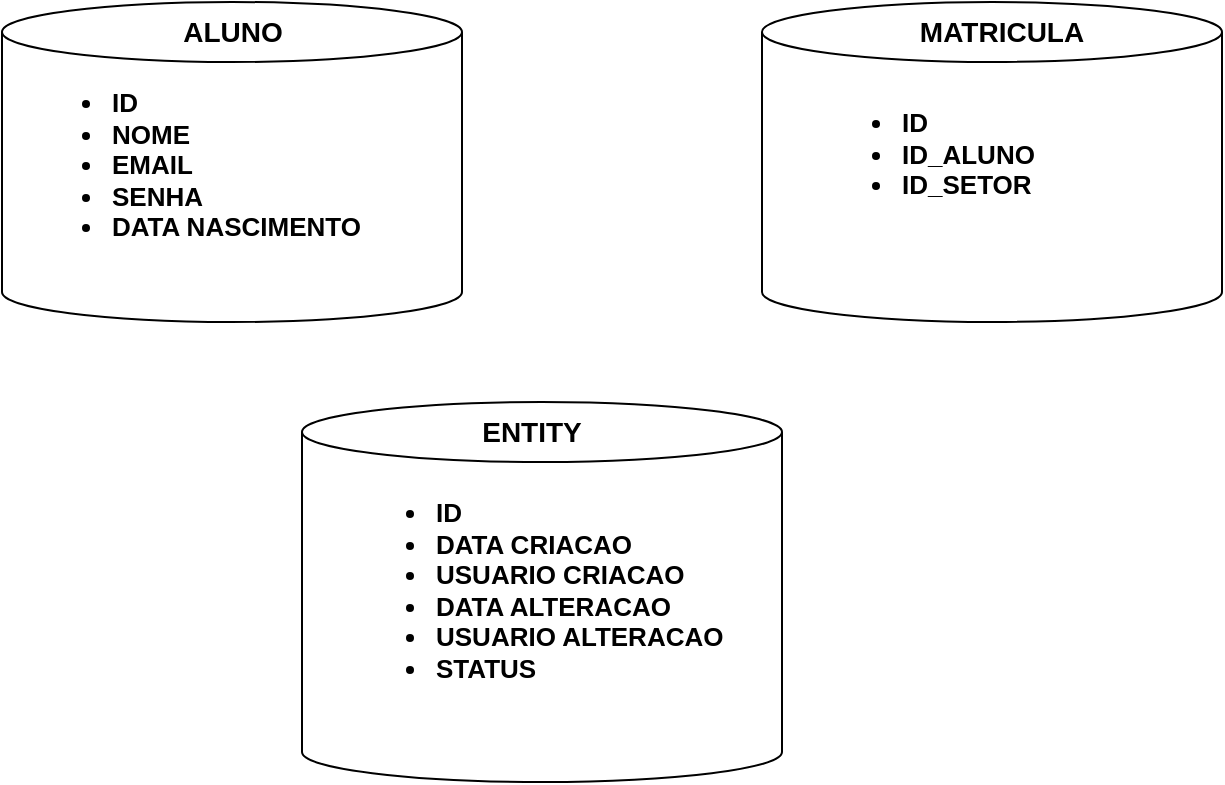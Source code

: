 <mxfile version="14.4.4" type="device"><diagram id="sfNH8-TeJ9aVbfeagPMt" name="Page-1"><mxGraphModel dx="1102" dy="624" grid="1" gridSize="10" guides="1" tooltips="1" connect="1" arrows="1" fold="1" page="1" pageScale="1" pageWidth="827" pageHeight="1169" math="0" shadow="0"><root><mxCell id="0"/><mxCell id="1" parent="0"/><mxCell id="tnEz-OOXkUw6rxzPuf88-1" value="" style="shape=cylinder3;whiteSpace=wrap;html=1;boundedLbl=1;backgroundOutline=1;size=15;" vertex="1" parent="1"><mxGeometry x="50" y="50" width="230" height="160" as="geometry"/></mxCell><mxCell id="tnEz-OOXkUw6rxzPuf88-4" value="&lt;b style=&quot;font-size: 14px;&quot;&gt;ALUNO&lt;/b&gt;" style="text;html=1;strokeColor=none;fillColor=none;align=center;verticalAlign=middle;whiteSpace=wrap;rounded=0;fontSize=14;" vertex="1" parent="1"><mxGeometry x="142.5" y="50" width="45" height="30" as="geometry"/></mxCell><mxCell id="tnEz-OOXkUw6rxzPuf88-5" value="&lt;h1 style=&quot;font-size: 13px&quot;&gt;&lt;ul&gt;&lt;li&gt;ID&lt;/li&gt;&lt;li&gt;NOME&lt;/li&gt;&lt;li&gt;EMAIL&lt;/li&gt;&lt;li&gt;SENHA&lt;/li&gt;&lt;li&gt;DATA NASCIMENTO&lt;/li&gt;&lt;/ul&gt;&lt;/h1&gt;" style="text;html=1;strokeColor=none;fillColor=none;spacing=5;spacingTop=-20;whiteSpace=wrap;overflow=hidden;rounded=0;" vertex="1" parent="1"><mxGeometry x="60" y="90" width="210" height="100" as="geometry"/></mxCell><mxCell id="tnEz-OOXkUw6rxzPuf88-7" value="" style="shape=cylinder3;whiteSpace=wrap;html=1;boundedLbl=1;backgroundOutline=1;size=15;" vertex="1" parent="1"><mxGeometry x="430" y="50" width="230" height="160" as="geometry"/></mxCell><mxCell id="tnEz-OOXkUw6rxzPuf88-8" value="&lt;b&gt;MATRICULA&lt;br&gt;&lt;/b&gt;" style="text;html=1;strokeColor=none;fillColor=none;align=center;verticalAlign=middle;whiteSpace=wrap;rounded=0;fontSize=14;" vertex="1" parent="1"><mxGeometry x="530" y="55" width="40" height="20" as="geometry"/></mxCell><mxCell id="tnEz-OOXkUw6rxzPuf88-9" value="&lt;h1 style=&quot;font-size: 13px&quot;&gt;&lt;ul&gt;&lt;li&gt;ID&lt;/li&gt;&lt;li&gt;ID_ALUNO&lt;/li&gt;&lt;li&gt;ID_SETOR&lt;/li&gt;&lt;/ul&gt;&lt;/h1&gt;" style="text;html=1;strokeColor=none;fillColor=none;spacing=5;spacingTop=-20;whiteSpace=wrap;overflow=hidden;rounded=0;fontSize=12;" vertex="1" parent="1"><mxGeometry x="455" y="100" width="190" height="70" as="geometry"/></mxCell><mxCell id="tnEz-OOXkUw6rxzPuf88-11" value="" style="shape=cylinder3;whiteSpace=wrap;html=1;boundedLbl=1;backgroundOutline=1;size=15;" vertex="1" parent="1"><mxGeometry x="200" y="250" width="240" height="190" as="geometry"/></mxCell><mxCell id="tnEz-OOXkUw6rxzPuf88-12" value="ENTITY" style="text;html=1;strokeColor=none;fillColor=none;align=center;verticalAlign=middle;whiteSpace=wrap;rounded=0;fontSize=14;fontStyle=1" vertex="1" parent="1"><mxGeometry x="295" y="250" width="40" height="30" as="geometry"/></mxCell><mxCell id="tnEz-OOXkUw6rxzPuf88-13" value="&lt;h1&gt;&lt;ul&gt;&lt;li style=&quot;font-size: 13px&quot;&gt;ID&lt;/li&gt;&lt;li style=&quot;font-size: 13px&quot;&gt;DATA CRIACAO&lt;/li&gt;&lt;li style=&quot;font-size: 13px&quot;&gt;USUARIO CRIACAO&lt;/li&gt;&lt;li style=&quot;font-size: 13px&quot;&gt;DATA ALTERACAO&lt;/li&gt;&lt;li style=&quot;font-size: 13px&quot;&gt;USUARIO ALTERACAO&lt;/li&gt;&lt;li style=&quot;font-size: 13px&quot;&gt;STATUS&lt;/li&gt;&lt;/ul&gt;&lt;/h1&gt;" style="text;html=1;strokeColor=none;fillColor=none;spacing=5;spacingTop=-20;whiteSpace=wrap;overflow=hidden;rounded=0;fontSize=14;" vertex="1" parent="1"><mxGeometry x="222" y="280" width="196" height="120" as="geometry"/></mxCell></root></mxGraphModel></diagram></mxfile>